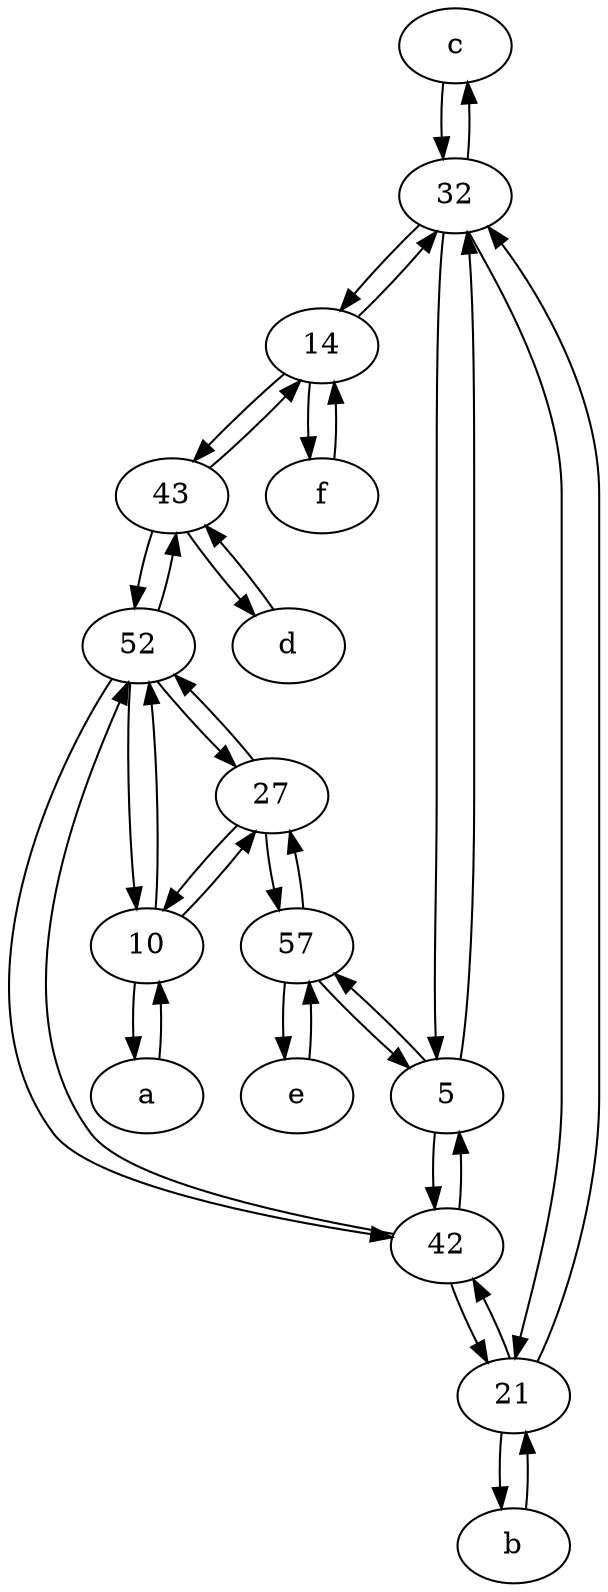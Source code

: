 digraph  {
	c [pos="20,10!"];
	27;
	10;
	b [pos="50,20!"];
	d [pos="20,30!"];
	e [pos="30,50!"];
	f [pos="15,45!"];
	42;
	5;
	21;
	57;
	32;
	14;
	a [pos="40,10!"];
	52;
	43;
	32 -> 5;
	27 -> 52;
	32 -> 14;
	c -> 32;
	21 -> b;
	a -> 10;
	42 -> 52;
	43 -> 14;
	57 -> e;
	27 -> 10;
	57 -> 5;
	d -> 43;
	f -> 14;
	32 -> c;
	52 -> 42;
	52 -> 43;
	43 -> d;
	10 -> 52;
	14 -> 43;
	57 -> 27;
	21 -> 42;
	43 -> 52;
	5 -> 32;
	5 -> 57;
	32 -> 21;
	14 -> f;
	27 -> 57;
	10 -> a;
	b -> 21;
	14 -> 32;
	5 -> 42;
	42 -> 21;
	42 -> 5;
	21 -> 32;
	52 -> 27;
	e -> 57;
	10 -> 27;
	52 -> 10;

	}